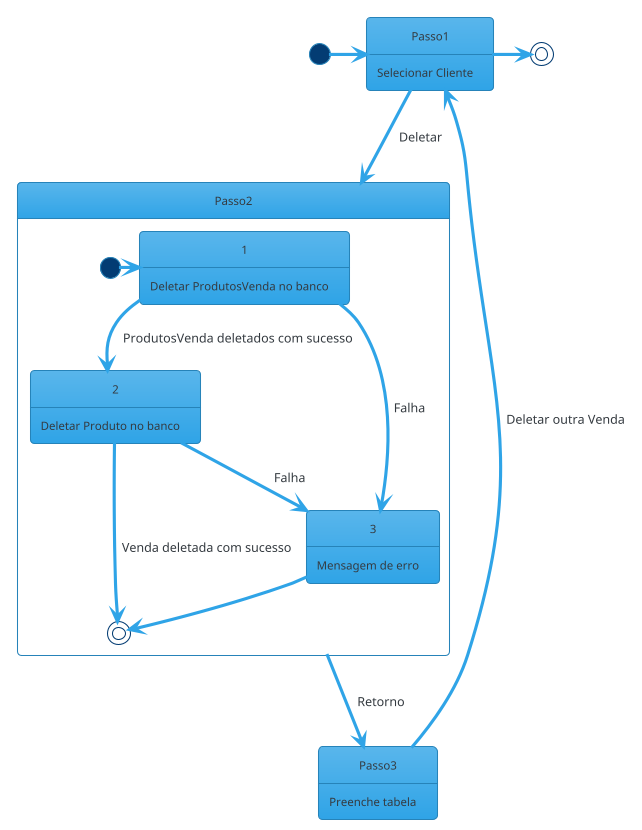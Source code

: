 @startuml
!theme cerulean

State Passo1 {
	Passo1 : Selecionar Cliente
}

State Passo2 {
	State Passo2.1 {
		Passo2.1 : Deletar ProdutosVenda no banco
	}

        State Passo2.2 {
		Passo2.2 : Deletar Produto no banco
	}

        State Passo2.3 {
		Passo2.3 : Mensagem de erro 
	}

	[*] -> Passo2.1
        Passo2.1 --> Passo2.2 : ProdutosVenda deletados com sucesso
        Passo2.1 --> Passo2.3 : Falha
        Passo2.2 --> [*] : Venda deletada com sucesso
        Passo2.2 --> Passo2.3 : Falha
        Passo2.3 --> [*]
}

State Passo3 {
	Passo3 : Preenche tabela
}

[*] -> Passo1
Passo1 -> [*]

Passo1 --> Passo2 : Deletar
Passo2 --> Passo3 : Retorno
Passo3 --> Passo1 : Deletar outra Venda

@enduml